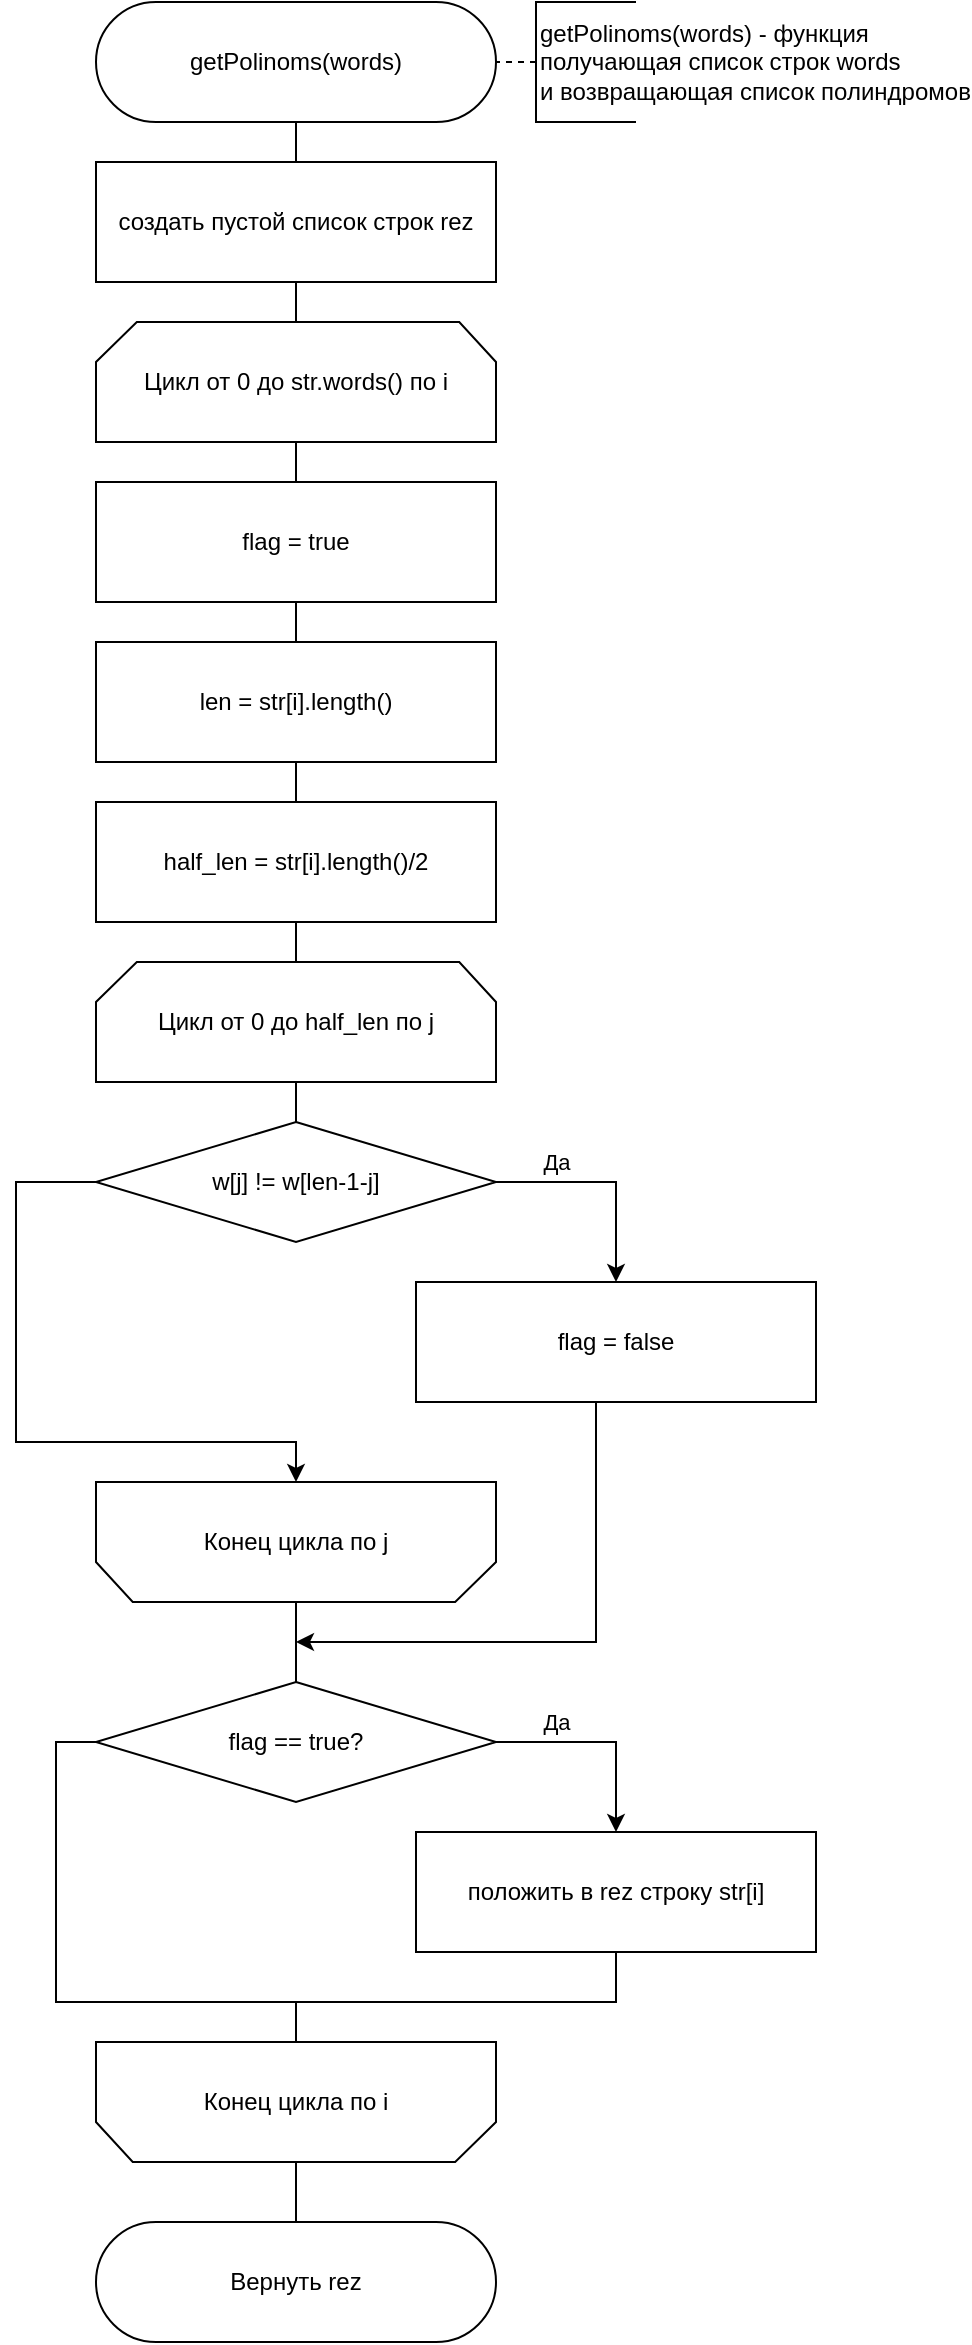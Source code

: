 <mxfile version="15.6.0"><diagram id="f2X41bjhdgo863nyaZHW" name="Page-1"><mxGraphModel dx="1174" dy="806" grid="1" gridSize="10" guides="1" tooltips="1" connect="1" arrows="1" fold="1" page="1" pageScale="1" pageWidth="827" pageHeight="1169" math="0" shadow="0"><root><mxCell id="0"/><mxCell id="1" parent="0"/><mxCell id="zJcZsCJPPWqwdKcP8I3A-4" value="" style="edgeStyle=orthogonalEdgeStyle;rounded=0;orthogonalLoop=1;jettySize=auto;html=1;endArrow=none;" parent="1" source="PJYvJVSJ4xB44D1NQZ6h-1" target="zJcZsCJPPWqwdKcP8I3A-3" edge="1"><mxGeometry relative="1" as="geometry"/></mxCell><mxCell id="PJYvJVSJ4xB44D1NQZ6h-1" value="getPolinoms(words)" style="rounded=1;whiteSpace=wrap;html=1;arcSize=50;" parent="1" vertex="1"><mxGeometry x="120" y="40" width="200" height="60" as="geometry"/></mxCell><mxCell id="PJYvJVSJ4xB44D1NQZ6h-3" value="&lt;div&gt;getPolinoms(words) - функция&lt;/div&gt;&lt;div&gt;получающая список строк words&lt;br&gt;&lt;/div&gt;&lt;div&gt;и возвращающая список полиндромов&lt;br&gt;&lt;/div&gt;" style="strokeWidth=1;html=1;shape=mxgraph.flowchart.annotation_1;align=left;pointerEvents=1;" parent="1" vertex="1"><mxGeometry x="340" y="40" width="50" height="60" as="geometry"/></mxCell><mxCell id="PJYvJVSJ4xB44D1NQZ6h-4" value="" style="endArrow=none;dashed=1;html=1;exitX=0;exitY=0.5;exitDx=0;exitDy=0;exitPerimeter=0;entryX=1;entryY=0.5;entryDx=0;entryDy=0;" parent="1" source="PJYvJVSJ4xB44D1NQZ6h-3" target="PJYvJVSJ4xB44D1NQZ6h-1" edge="1"><mxGeometry width="50" height="50" relative="1" as="geometry"><mxPoint x="450" y="220" as="sourcePoint"/><mxPoint x="300" y="70" as="targetPoint"/></mxGeometry></mxCell><mxCell id="zJcZsCJPPWqwdKcP8I3A-6" value="" style="edgeStyle=orthogonalEdgeStyle;rounded=0;orthogonalLoop=1;jettySize=auto;html=1;endArrow=none;" parent="1" source="zJcZsCJPPWqwdKcP8I3A-3" target="zJcZsCJPPWqwdKcP8I3A-5" edge="1"><mxGeometry relative="1" as="geometry"/></mxCell><mxCell id="zJcZsCJPPWqwdKcP8I3A-3" value="создать пустой список строк rez" style="rounded=0;whiteSpace=wrap;html=1;" parent="1" vertex="1"><mxGeometry x="120" y="120" width="200" height="60" as="geometry"/></mxCell><mxCell id="HBWkqZnvE0yqZRpzvcxV-20" value="" style="edgeStyle=orthogonalEdgeStyle;rounded=0;orthogonalLoop=1;jettySize=auto;html=1;endArrow=none;" edge="1" parent="1" source="zJcZsCJPPWqwdKcP8I3A-5" target="HBWkqZnvE0yqZRpzvcxV-19"><mxGeometry relative="1" as="geometry"/></mxCell><mxCell id="zJcZsCJPPWqwdKcP8I3A-5" value="Цикл от 0 до str.words() по i" style="strokeWidth=1;html=1;shape=stencil(rZVNb4MwDIZ/Ta5VIFoFxynrTlUvPeycUndEhQQF2q7/vikuGh+DMa8SB/wa3gcbW2FClqkqgIXcqByYeGNhuLa28MJa57ryob9NMbHkGF4wjCMMVVlAUqF2Vk6rXQaYKStnj3DR++rhoE0KDl3FivFX/8z9EjKxxngTbU3ZybTy3kxp49/lX2jGFy+IuT5ijApPyKEC11G/y9ugwMJ3MimYR9oSSN2KGu5vpI+/kwIaaUXpXp8VzIRtCHXxBQ97uDiayduSeDG1OlIvm60jVDfCE9IrYwso5E4lx09nT2b/41cW6r7cg0STzu0ZWkPXm++pBjQOmTYthyj+r0OvgU+wWBIs+JMdKGVQ/kaS2RImhtbrg4mo1ZExEvJgHUzM10FnGZ4jY6M7MKhVPNdq4QY=);whiteSpace=wrap;" parent="1" vertex="1"><mxGeometry x="120" y="200" width="200" height="60" as="geometry"/></mxCell><mxCell id="HBWkqZnvE0yqZRpzvcxV-8" value="Да" style="edgeStyle=orthogonalEdgeStyle;rounded=0;orthogonalLoop=1;jettySize=auto;html=1;entryX=0.5;entryY=0;entryDx=0;entryDy=0;exitX=1;exitY=0.5;exitDx=0;exitDy=0;" edge="1" parent="1" source="HBWkqZnvE0yqZRpzvcxV-3" target="HBWkqZnvE0yqZRpzvcxV-7"><mxGeometry x="-0.455" y="10" relative="1" as="geometry"><Array as="points"><mxPoint x="380" y="630"/></Array><mxPoint as="offset"/></mxGeometry></mxCell><mxCell id="HBWkqZnvE0yqZRpzvcxV-10" style="edgeStyle=orthogonalEdgeStyle;rounded=0;orthogonalLoop=1;jettySize=auto;html=1;entryX=0.5;entryY=1;entryDx=0;entryDy=0;exitX=0;exitY=0.5;exitDx=0;exitDy=0;entryPerimeter=0;" edge="1" parent="1" source="HBWkqZnvE0yqZRpzvcxV-3" target="HBWkqZnvE0yqZRpzvcxV-26"><mxGeometry relative="1" as="geometry"><mxPoint x="60" y="680.0" as="targetPoint"/><Array as="points"><mxPoint x="80" y="630"/><mxPoint x="80" y="760"/><mxPoint x="220" y="760"/></Array></mxGeometry></mxCell><mxCell id="HBWkqZnvE0yqZRpzvcxV-3" value="w[j] != w[len-1-j]" style="rhombus;whiteSpace=wrap;html=1;" vertex="1" parent="1"><mxGeometry x="120" y="600" width="200" height="60" as="geometry"/></mxCell><mxCell id="HBWkqZnvE0yqZRpzvcxV-30" style="edgeStyle=orthogonalEdgeStyle;rounded=0;orthogonalLoop=1;jettySize=auto;html=1;fontColor=#030303;" edge="1" parent="1" source="HBWkqZnvE0yqZRpzvcxV-7"><mxGeometry relative="1" as="geometry"><mxPoint x="220" y="860.0" as="targetPoint"/><Array as="points"><mxPoint x="370" y="860"/></Array></mxGeometry></mxCell><mxCell id="HBWkqZnvE0yqZRpzvcxV-7" value="flag = false" style="rounded=0;whiteSpace=wrap;html=1;" vertex="1" parent="1"><mxGeometry x="280" y="680" width="200" height="60" as="geometry"/></mxCell><mxCell id="HBWkqZnvE0yqZRpzvcxV-32" style="edgeStyle=orthogonalEdgeStyle;rounded=0;orthogonalLoop=1;jettySize=auto;html=1;entryX=0.5;entryY=1;entryDx=0;entryDy=0;entryPerimeter=0;fontColor=#000000;endArrow=none;" edge="1" parent="1" source="HBWkqZnvE0yqZRpzvcxV-11" target="HBWkqZnvE0yqZRpzvcxV-31"><mxGeometry relative="1" as="geometry"><Array as="points"><mxPoint x="380" y="1040"/><mxPoint x="220" y="1040"/></Array></mxGeometry></mxCell><mxCell id="HBWkqZnvE0yqZRpzvcxV-11" value="положить в rez строку str[i]" style="rounded=0;whiteSpace=wrap;html=1;" vertex="1" parent="1"><mxGeometry x="280" y="955" width="200" height="60" as="geometry"/></mxCell><mxCell id="HBWkqZnvE0yqZRpzvcxV-15" value="Да" style="edgeStyle=orthogonalEdgeStyle;rounded=0;orthogonalLoop=1;jettySize=auto;html=1;entryX=0.5;entryY=0;entryDx=0;entryDy=0;exitX=1;exitY=0.5;exitDx=0;exitDy=0;" edge="1" parent="1" source="HBWkqZnvE0yqZRpzvcxV-12" target="HBWkqZnvE0yqZRpzvcxV-11"><mxGeometry x="-0.429" y="10" relative="1" as="geometry"><mxPoint as="offset"/></mxGeometry></mxCell><mxCell id="HBWkqZnvE0yqZRpzvcxV-33" style="edgeStyle=orthogonalEdgeStyle;rounded=0;orthogonalLoop=1;jettySize=auto;html=1;fontColor=#000000;exitX=0;exitY=0.5;exitDx=0;exitDy=0;endArrow=none;" edge="1" parent="1" source="HBWkqZnvE0yqZRpzvcxV-12"><mxGeometry relative="1" as="geometry"><mxPoint x="220" y="1060.0" as="targetPoint"/><Array as="points"><mxPoint x="100" y="910"/><mxPoint x="100" y="1040"/><mxPoint x="220" y="1040"/></Array></mxGeometry></mxCell><mxCell id="HBWkqZnvE0yqZRpzvcxV-12" value="flag == true?" style="rhombus;whiteSpace=wrap;html=1;" vertex="1" parent="1"><mxGeometry x="120" y="880" width="200" height="60" as="geometry"/></mxCell><mxCell id="HBWkqZnvE0yqZRpzvcxV-16" value="Вернуть rez" style="rounded=1;whiteSpace=wrap;html=1;arcSize=50;" vertex="1" parent="1"><mxGeometry x="120" y="1150" width="200" height="60" as="geometry"/></mxCell><mxCell id="HBWkqZnvE0yqZRpzvcxV-22" style="edgeStyle=orthogonalEdgeStyle;rounded=0;orthogonalLoop=1;jettySize=auto;html=1;exitX=0.5;exitY=1;exitDx=0;exitDy=0;entryX=0.5;entryY=0;entryDx=0;entryDy=0;endArrow=none;" edge="1" parent="1" source="HBWkqZnvE0yqZRpzvcxV-19" target="HBWkqZnvE0yqZRpzvcxV-21"><mxGeometry relative="1" as="geometry"/></mxCell><mxCell id="HBWkqZnvE0yqZRpzvcxV-19" value="flag = true" style="rounded=0;whiteSpace=wrap;html=1;" vertex="1" parent="1"><mxGeometry x="120" y="280" width="200" height="60" as="geometry"/></mxCell><mxCell id="HBWkqZnvE0yqZRpzvcxV-24" style="edgeStyle=orthogonalEdgeStyle;rounded=0;orthogonalLoop=1;jettySize=auto;html=1;exitX=0.5;exitY=1;exitDx=0;exitDy=0;entryX=0.5;entryY=0;entryDx=0;entryDy=0;endArrow=none;" edge="1" parent="1" source="HBWkqZnvE0yqZRpzvcxV-21" target="HBWkqZnvE0yqZRpzvcxV-23"><mxGeometry relative="1" as="geometry"/></mxCell><mxCell id="HBWkqZnvE0yqZRpzvcxV-21" value="len = str[i].length()" style="rounded=0;whiteSpace=wrap;html=1;" vertex="1" parent="1"><mxGeometry x="120" y="360" width="200" height="60" as="geometry"/></mxCell><mxCell id="HBWkqZnvE0yqZRpzvcxV-27" style="edgeStyle=orthogonalEdgeStyle;rounded=0;orthogonalLoop=1;jettySize=auto;html=1;exitX=0.5;exitY=1;exitDx=0;exitDy=0;entryX=0.5;entryY=0;entryDx=0;entryDy=0;entryPerimeter=0;fontColor=#000000;endArrow=none;" edge="1" parent="1" source="HBWkqZnvE0yqZRpzvcxV-23" target="HBWkqZnvE0yqZRpzvcxV-25"><mxGeometry relative="1" as="geometry"/></mxCell><mxCell id="HBWkqZnvE0yqZRpzvcxV-23" value="half_len = str[i].length()/2" style="rounded=0;whiteSpace=wrap;html=1;" vertex="1" parent="1"><mxGeometry x="120" y="440" width="200" height="60" as="geometry"/></mxCell><mxCell id="HBWkqZnvE0yqZRpzvcxV-28" style="edgeStyle=orthogonalEdgeStyle;rounded=0;orthogonalLoop=1;jettySize=auto;html=1;exitX=0.5;exitY=1;exitDx=0;exitDy=0;exitPerimeter=0;entryX=0.5;entryY=0;entryDx=0;entryDy=0;fontColor=#000000;endArrow=none;" edge="1" parent="1" source="HBWkqZnvE0yqZRpzvcxV-25" target="HBWkqZnvE0yqZRpzvcxV-3"><mxGeometry relative="1" as="geometry"/></mxCell><mxCell id="HBWkqZnvE0yqZRpzvcxV-25" value="Цикл от 0 до half_len по j" style="strokeWidth=1;html=1;shape=stencil(rZVNb4MwDIZ/Ta5VIFoFxynrTlUvPeycUndEhQQF2q7/vikuGh+DMa8SB/wa3gcbW2FClqkqgIXcqByYeGNhuLa28MJa57ryob9NMbHkGF4wjCMMVVlAUqF2Vk6rXQaYKStnj3DR++rhoE0KDl3FivFX/8z9EjKxxngTbU3ZybTy3kxp49/lX2jGFy+IuT5ijApPyKEC11G/y9ugwMJ3MimYR9oSSN2KGu5vpI+/kwIaaUXpXp8VzIRtCHXxBQ97uDiayduSeDG1OlIvm60jVDfCE9IrYwso5E4lx09nT2b/41cW6r7cg0STzu0ZWkPXm++pBjQOmTYthyj+r0OvgU+wWBIs+JMdKGVQ/kaS2RImhtbrg4mo1ZExEvJgHUzM10FnGZ4jY6M7MKhVPNdq4QY=);whiteSpace=wrap;" vertex="1" parent="1"><mxGeometry x="120" y="520" width="200" height="60" as="geometry"/></mxCell><mxCell id="HBWkqZnvE0yqZRpzvcxV-29" style="edgeStyle=orthogonalEdgeStyle;rounded=0;orthogonalLoop=1;jettySize=auto;html=1;exitX=0.5;exitY=0;exitDx=0;exitDy=0;exitPerimeter=0;entryX=0.5;entryY=0;entryDx=0;entryDy=0;fontColor=#000000;endArrow=none;" edge="1" parent="1" source="HBWkqZnvE0yqZRpzvcxV-26" target="HBWkqZnvE0yqZRpzvcxV-12"><mxGeometry relative="1" as="geometry"/></mxCell><mxCell id="HBWkqZnvE0yqZRpzvcxV-26" value="Конец цикла по j" style="strokeWidth=1;html=1;shape=stencil(rZVNb4MwDIZ/Ta5VIFoFxynrTlUvPeycUndEhQQF2q7/vikuGh+DMa8SB/wa3gcbW2FClqkqgIXcqByYeGNhuLa28MJa57ryob9NMbHkGF4wjCMMVVlAUqF2Vk6rXQaYKStnj3DR++rhoE0KDl3FivFX/8z9EjKxxngTbU3ZybTy3kxp49/lX2jGFy+IuT5ijApPyKEC11G/y9ugwMJ3MimYR9oSSN2KGu5vpI+/kwIaaUXpXp8VzIRtCHXxBQ97uDiayduSeDG1OlIvm60jVDfCE9IrYwso5E4lx09nT2b/41cW6r7cg0STzu0ZWkPXm++pBjQOmTYthyj+r0OvgU+wWBIs+JMdKGVQ/kaS2RImhtbrg4mo1ZExEvJgHUzM10FnGZ4jY6M7MKhVPNdq4QY=);whiteSpace=wrap;direction=west;" vertex="1" parent="1"><mxGeometry x="120" y="780" width="200" height="60" as="geometry"/></mxCell><mxCell id="HBWkqZnvE0yqZRpzvcxV-34" style="edgeStyle=orthogonalEdgeStyle;rounded=0;orthogonalLoop=1;jettySize=auto;html=1;exitX=0.5;exitY=0;exitDx=0;exitDy=0;exitPerimeter=0;entryX=0.5;entryY=0;entryDx=0;entryDy=0;fontColor=#000000;endArrow=none;" edge="1" parent="1" source="HBWkqZnvE0yqZRpzvcxV-31" target="HBWkqZnvE0yqZRpzvcxV-16"><mxGeometry relative="1" as="geometry"/></mxCell><mxCell id="HBWkqZnvE0yqZRpzvcxV-31" value="Конец цикла по i" style="strokeWidth=1;html=1;shape=stencil(rZVNb4MwDIZ/Ta5VIFoFxynrTlUvPeycUndEhQQF2q7/vikuGh+DMa8SB/wa3gcbW2FClqkqgIXcqByYeGNhuLa28MJa57ryob9NMbHkGF4wjCMMVVlAUqF2Vk6rXQaYKStnj3DR++rhoE0KDl3FivFX/8z9EjKxxngTbU3ZybTy3kxp49/lX2jGFy+IuT5ijApPyKEC11G/y9ugwMJ3MimYR9oSSN2KGu5vpI+/kwIaaUXpXp8VzIRtCHXxBQ97uDiayduSeDG1OlIvm60jVDfCE9IrYwso5E4lx09nT2b/41cW6r7cg0STzu0ZWkPXm++pBjQOmTYthyj+r0OvgU+wWBIs+JMdKGVQ/kaS2RImhtbrg4mo1ZExEvJgHUzM10FnGZ4jY6M7MKhVPNdq4QY=);whiteSpace=wrap;direction=west;" vertex="1" parent="1"><mxGeometry x="120" y="1060" width="200" height="60" as="geometry"/></mxCell></root></mxGraphModel></diagram></mxfile>